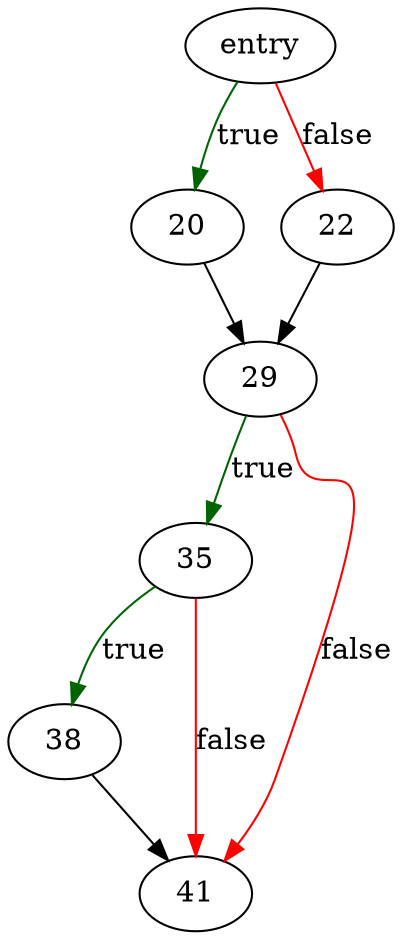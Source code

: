 digraph "createModule" {
	// Node definitions.
	5 [label=entry];
	20;
	22;
	29;
	35;
	38;
	41;

	// Edge definitions.
	5 -> 20 [
		color=darkgreen
		label=true
	];
	5 -> 22 [
		color=red
		label=false
	];
	20 -> 29;
	22 -> 29;
	29 -> 35 [
		color=darkgreen
		label=true
	];
	29 -> 41 [
		color=red
		label=false
	];
	35 -> 38 [
		color=darkgreen
		label=true
	];
	35 -> 41 [
		color=red
		label=false
	];
	38 -> 41;
}